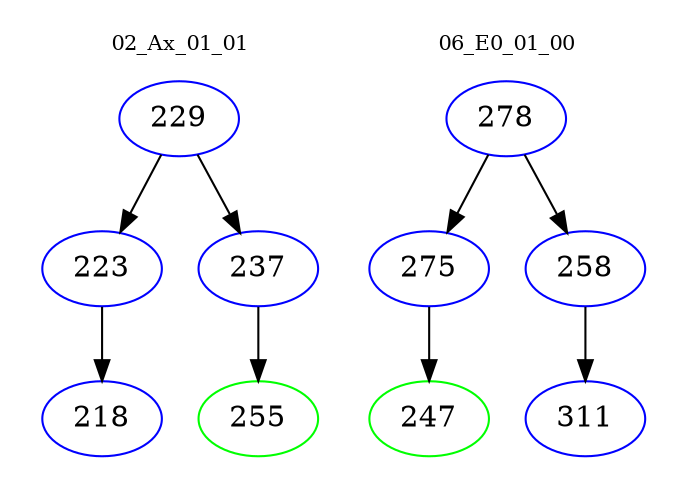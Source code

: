 digraph{
subgraph cluster_0 {
color = white
label = "02_Ax_01_01";
fontsize=10;
T0_229 [label="229", color="blue"]
T0_229 -> T0_223 [color="black"]
T0_223 [label="223", color="blue"]
T0_223 -> T0_218 [color="black"]
T0_218 [label="218", color="blue"]
T0_229 -> T0_237 [color="black"]
T0_237 [label="237", color="blue"]
T0_237 -> T0_255 [color="black"]
T0_255 [label="255", color="green"]
}
subgraph cluster_1 {
color = white
label = "06_E0_01_00";
fontsize=10;
T1_278 [label="278", color="blue"]
T1_278 -> T1_275 [color="black"]
T1_275 [label="275", color="blue"]
T1_275 -> T1_247 [color="black"]
T1_247 [label="247", color="green"]
T1_278 -> T1_258 [color="black"]
T1_258 [label="258", color="blue"]
T1_258 -> T1_311 [color="black"]
T1_311 [label="311", color="blue"]
}
}
